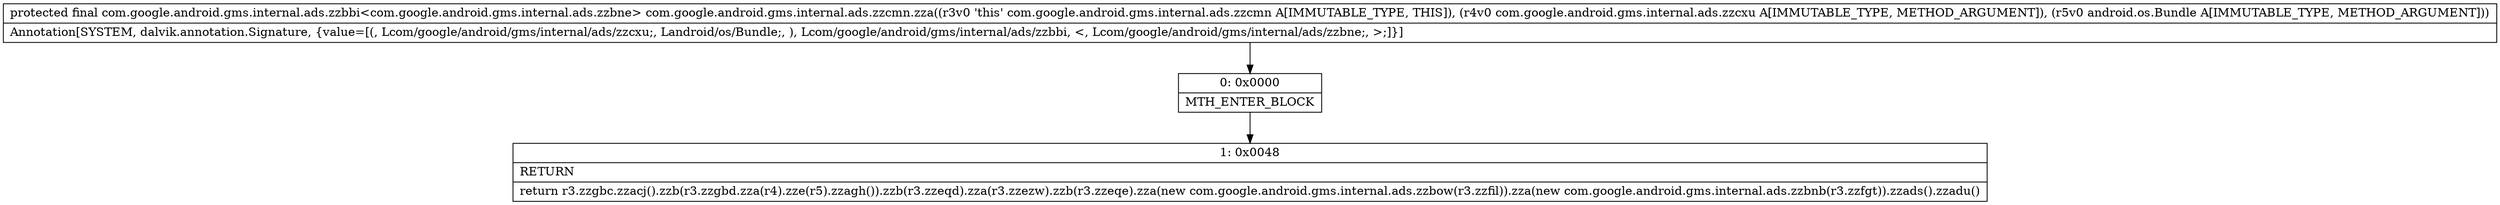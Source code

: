 digraph "CFG forcom.google.android.gms.internal.ads.zzcmn.zza(Lcom\/google\/android\/gms\/internal\/ads\/zzcxu;Landroid\/os\/Bundle;)Lcom\/google\/android\/gms\/internal\/ads\/zzbbi;" {
Node_0 [shape=record,label="{0\:\ 0x0000|MTH_ENTER_BLOCK\l}"];
Node_1 [shape=record,label="{1\:\ 0x0048|RETURN\l|return r3.zzgbc.zzacj().zzb(r3.zzgbd.zza(r4).zze(r5).zzagh()).zzb(r3.zzeqd).zza(r3.zzezw).zzb(r3.zzeqe).zza(new com.google.android.gms.internal.ads.zzbow(r3.zzfil)).zza(new com.google.android.gms.internal.ads.zzbnb(r3.zzfgt)).zzads().zzadu()\l}"];
MethodNode[shape=record,label="{protected final com.google.android.gms.internal.ads.zzbbi\<com.google.android.gms.internal.ads.zzbne\> com.google.android.gms.internal.ads.zzcmn.zza((r3v0 'this' com.google.android.gms.internal.ads.zzcmn A[IMMUTABLE_TYPE, THIS]), (r4v0 com.google.android.gms.internal.ads.zzcxu A[IMMUTABLE_TYPE, METHOD_ARGUMENT]), (r5v0 android.os.Bundle A[IMMUTABLE_TYPE, METHOD_ARGUMENT]))  | Annotation[SYSTEM, dalvik.annotation.Signature, \{value=[(, Lcom\/google\/android\/gms\/internal\/ads\/zzcxu;, Landroid\/os\/Bundle;, ), Lcom\/google\/android\/gms\/internal\/ads\/zzbbi, \<, Lcom\/google\/android\/gms\/internal\/ads\/zzbne;, \>;]\}]\l}"];
MethodNode -> Node_0;
Node_0 -> Node_1;
}

